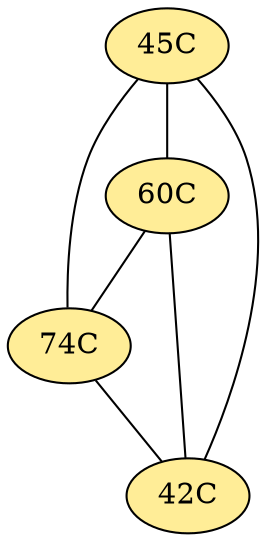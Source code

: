 // The Round Table
graph {
	"45C" [fillcolor="#FFED97" style=radial]
	"60C" [fillcolor="#FFED97" style=radial]
	"45C" -- "60C" [penwidth=1]
	"45C" [fillcolor="#FFED97" style=radial]
	"74C" [fillcolor="#FFED97" style=radial]
	"45C" -- "74C" [penwidth=1]
	"45C" [fillcolor="#FFED97" style=radial]
	"42C" [fillcolor="#FFED97" style=radial]
	"45C" -- "42C" [penwidth=1]
	"60C" [fillcolor="#FFED97" style=radial]
	"74C" [fillcolor="#FFED97" style=radial]
	"60C" -- "74C" [penwidth=1]
	"60C" [fillcolor="#FFED97" style=radial]
	"42C" [fillcolor="#FFED97" style=radial]
	"60C" -- "42C" [penwidth=1]
	"74C" [fillcolor="#FFED97" style=radial]
	"42C" [fillcolor="#FFED97" style=radial]
	"74C" -- "42C" [penwidth=1]
}
